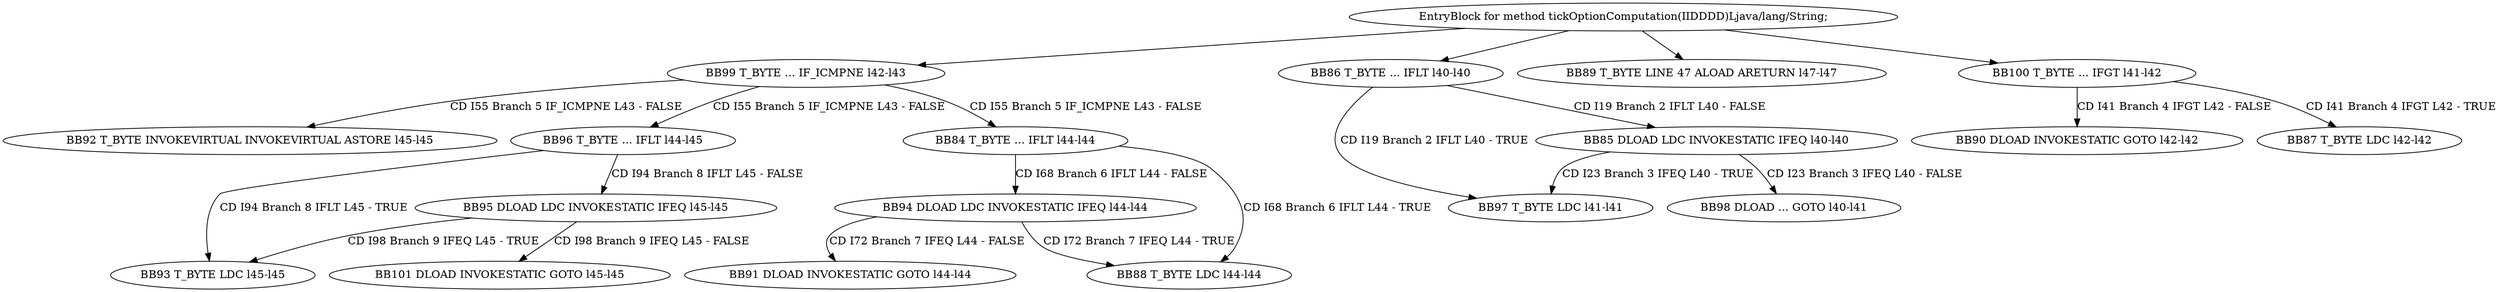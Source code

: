 digraph G {
  1 [ label="BB84 T_BYTE ... IFLT l44-l44" ];
  2 [ label="BB85 DLOAD LDC INVOKESTATIC IFEQ l40-l40" ];
  3 [ label="BB86 T_BYTE ... IFLT l40-l40" ];
  4 [ label="BB87 T_BYTE LDC l42-l42" ];
  5 [ label="BB88 T_BYTE LDC l44-l44" ];
  6 [ label="BB89 T_BYTE LINE 47 ALOAD ARETURN l47-l47" ];
  7 [ label="BB90 DLOAD INVOKESTATIC GOTO l42-l42" ];
  8 [ label="BB91 DLOAD INVOKESTATIC GOTO l44-l44" ];
  9 [ label="BB92 T_BYTE INVOKEVIRTUAL INVOKEVIRTUAL ASTORE l45-l45" ];
  10 [ label="BB93 T_BYTE LDC l45-l45" ];
  11 [ label="BB94 DLOAD LDC INVOKESTATIC IFEQ l44-l44" ];
  12 [ label="BB95 DLOAD LDC INVOKESTATIC IFEQ l45-l45" ];
  13 [ label="BB96 T_BYTE ... IFLT l44-l45" ];
  14 [ label="BB97 T_BYTE LDC l41-l41" ];
  15 [ label="BB98 DLOAD ... GOTO l40-l41" ];
  16 [ label="BB99 T_BYTE ... IF_ICMPNE l42-l43" ];
  17 [ label="BB100 T_BYTE ... IFGT l41-l42" ];
  18 [ label="BB101 DLOAD INVOKESTATIC GOTO l45-l45" ];
  19 [ label="EntryBlock for method tickOptionComputation(IIDDDD)Ljava/lang/String;" ];
  16 -> 1 [ label="CD I55 Branch 5 IF_ICMPNE L43 - FALSE" ];
  3 -> 2 [ label="CD I19 Branch 2 IFLT L40 - FALSE" ];
  19 -> 3 [ label="" ];
  17 -> 4 [ label="CD I41 Branch 4 IFGT L42 - TRUE" ];
  11 -> 5 [ label="CD I72 Branch 7 IFEQ L44 - TRUE" ];
  1 -> 5 [ label="CD I68 Branch 6 IFLT L44 - TRUE" ];
  19 -> 6 [ label="" ];
  17 -> 7 [ label="CD I41 Branch 4 IFGT L42 - FALSE" ];
  11 -> 8 [ label="CD I72 Branch 7 IFEQ L44 - FALSE" ];
  16 -> 9 [ label="CD I55 Branch 5 IF_ICMPNE L43 - FALSE" ];
  13 -> 10 [ label="CD I94 Branch 8 IFLT L45 - TRUE" ];
  12 -> 10 [ label="CD I98 Branch 9 IFEQ L45 - TRUE" ];
  1 -> 11 [ label="CD I68 Branch 6 IFLT L44 - FALSE" ];
  13 -> 12 [ label="CD I94 Branch 8 IFLT L45 - FALSE" ];
  16 -> 13 [ label="CD I55 Branch 5 IF_ICMPNE L43 - FALSE" ];
  3 -> 14 [ label="CD I19 Branch 2 IFLT L40 - TRUE" ];
  2 -> 14 [ label="CD I23 Branch 3 IFEQ L40 - TRUE" ];
  2 -> 15 [ label="CD I23 Branch 3 IFEQ L40 - FALSE" ];
  19 -> 16 [ label="" ];
  19 -> 17 [ label="" ];
  12 -> 18 [ label="CD I98 Branch 9 IFEQ L45 - FALSE" ];
}
